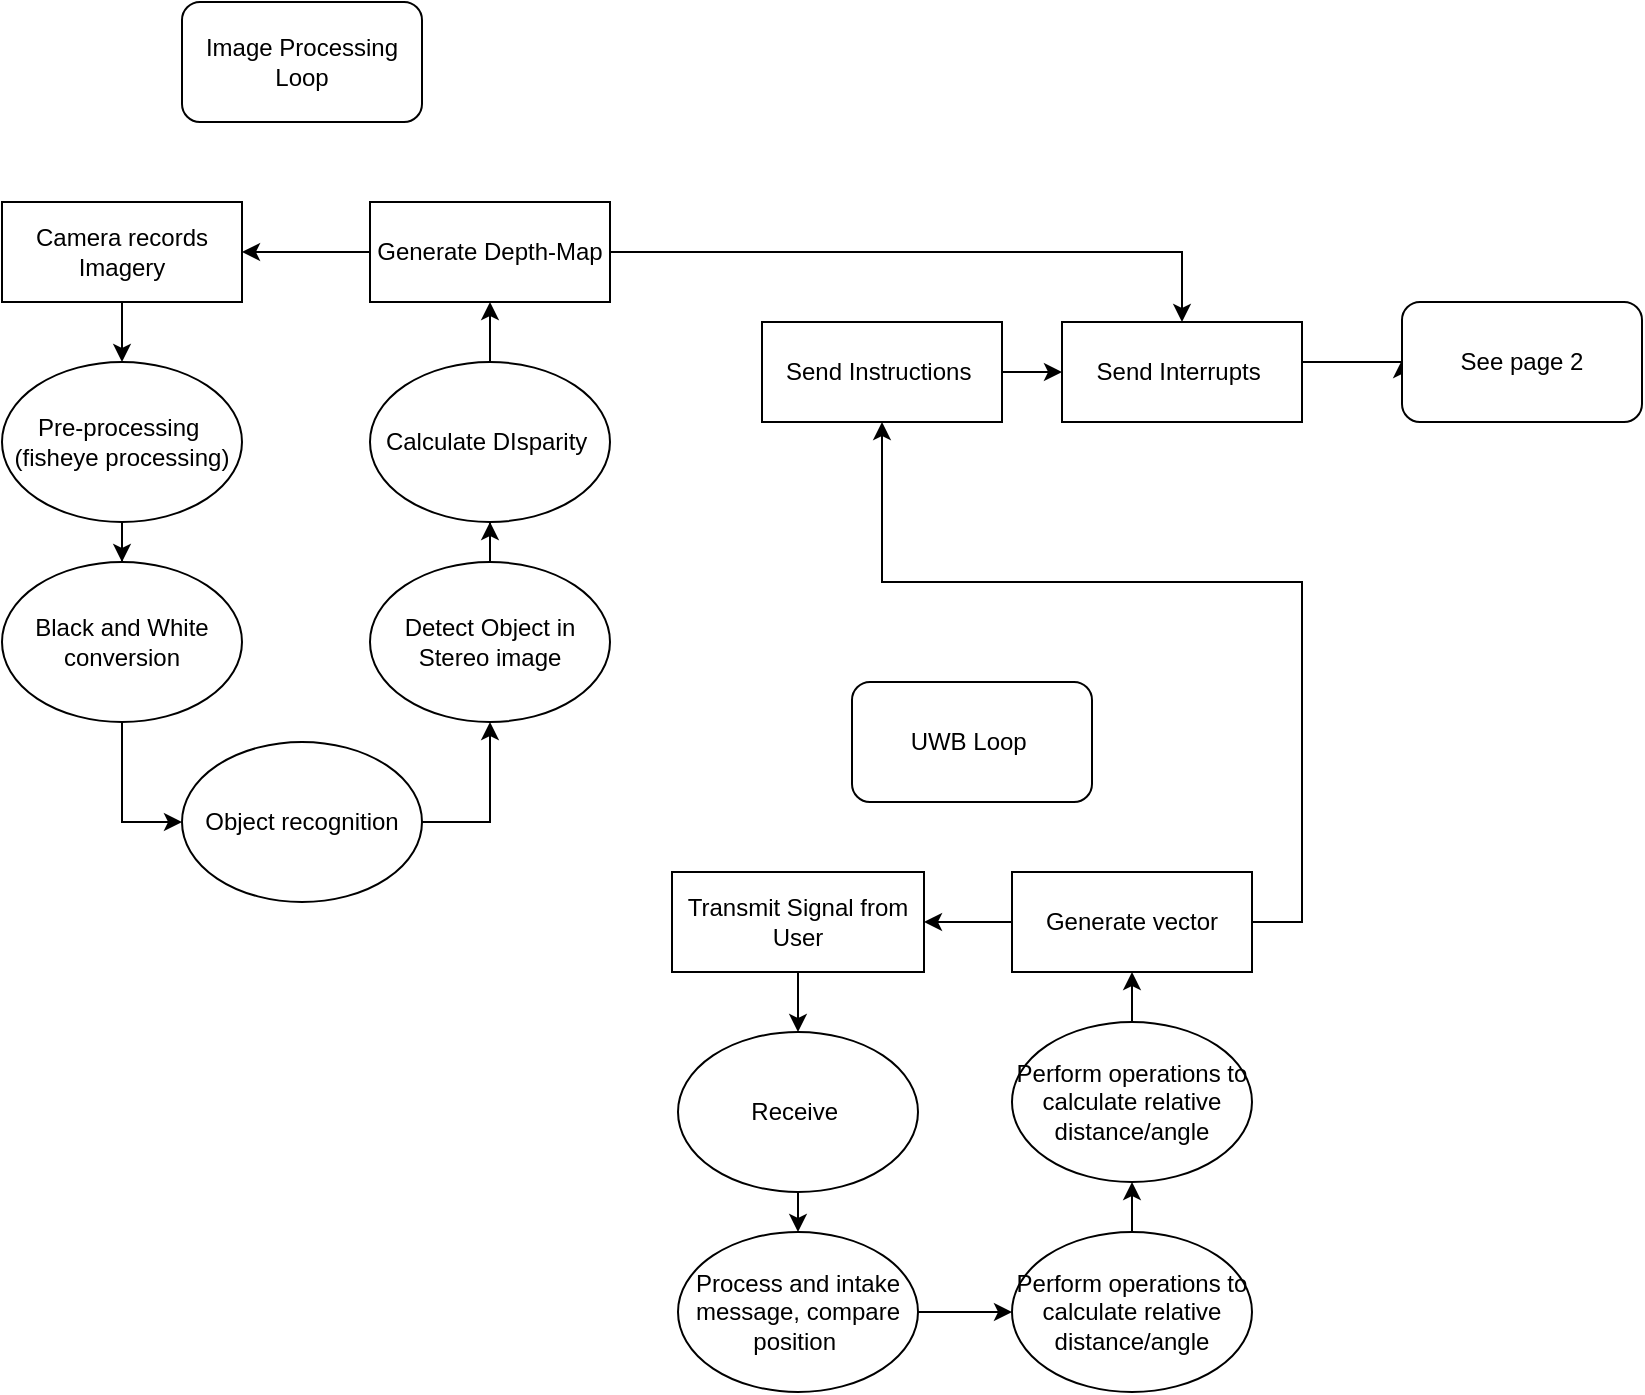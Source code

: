 <mxfile version="26.2.14" pages="2">
  <diagram id="C5RBs43oDa-KdzZeNtuy" name="Page-1">
    <mxGraphModel dx="925" dy="585" grid="1" gridSize="10" guides="1" tooltips="1" connect="1" arrows="1" fold="1" page="1" pageScale="1" pageWidth="827" pageHeight="1169" math="0" shadow="0">
      <root>
        <mxCell id="WIyWlLk6GJQsqaUBKTNV-0" />
        <mxCell id="WIyWlLk6GJQsqaUBKTNV-1" parent="WIyWlLk6GJQsqaUBKTNV-0" />
        <mxCell id="rd_QlPSfM4D5r_hE3z7o-5" value="" style="edgeStyle=orthogonalEdgeStyle;rounded=0;orthogonalLoop=1;jettySize=auto;html=1;" parent="WIyWlLk6GJQsqaUBKTNV-1" source="rd_QlPSfM4D5r_hE3z7o-1" target="rd_QlPSfM4D5r_hE3z7o-4" edge="1">
          <mxGeometry relative="1" as="geometry" />
        </mxCell>
        <mxCell id="rd_QlPSfM4D5r_hE3z7o-1" value="Camera records Imagery" style="rounded=0;whiteSpace=wrap;html=1;" parent="WIyWlLk6GJQsqaUBKTNV-1" vertex="1">
          <mxGeometry x="70" y="120" width="120" height="50" as="geometry" />
        </mxCell>
        <mxCell id="rd_QlPSfM4D5r_hE3z7o-8" value="" style="edgeStyle=orthogonalEdgeStyle;rounded=0;orthogonalLoop=1;jettySize=auto;html=1;" parent="WIyWlLk6GJQsqaUBKTNV-1" source="rd_QlPSfM4D5r_hE3z7o-4" target="rd_QlPSfM4D5r_hE3z7o-7" edge="1">
          <mxGeometry relative="1" as="geometry" />
        </mxCell>
        <mxCell id="rd_QlPSfM4D5r_hE3z7o-4" value="Pre-processing&amp;nbsp;&lt;div&gt;(fisheye processing&lt;span style=&quot;background-color: transparent; color: light-dark(rgb(0, 0, 0), rgb(255, 255, 255));&quot;&gt;)&lt;/span&gt;&lt;/div&gt;" style="ellipse;whiteSpace=wrap;html=1;" parent="WIyWlLk6GJQsqaUBKTNV-1" vertex="1">
          <mxGeometry x="70" y="200" width="120" height="80" as="geometry" />
        </mxCell>
        <mxCell id="rd_QlPSfM4D5r_hE3z7o-26" style="edgeStyle=orthogonalEdgeStyle;rounded=0;orthogonalLoop=1;jettySize=auto;html=1;entryX=0;entryY=0.5;entryDx=0;entryDy=0;" parent="WIyWlLk6GJQsqaUBKTNV-1" source="rd_QlPSfM4D5r_hE3z7o-7" target="rd_QlPSfM4D5r_hE3z7o-11" edge="1">
          <mxGeometry relative="1" as="geometry" />
        </mxCell>
        <mxCell id="rd_QlPSfM4D5r_hE3z7o-7" value="Black and White conversion" style="ellipse;whiteSpace=wrap;html=1;" parent="WIyWlLk6GJQsqaUBKTNV-1" vertex="1">
          <mxGeometry x="70" y="300" width="120" height="80" as="geometry" />
        </mxCell>
        <mxCell id="MH6kXEx2DqcVbVFkg1yE-5" style="edgeStyle=orthogonalEdgeStyle;rounded=0;orthogonalLoop=1;jettySize=auto;html=1;entryX=0.5;entryY=1;entryDx=0;entryDy=0;" parent="WIyWlLk6GJQsqaUBKTNV-1" source="rd_QlPSfM4D5r_hE3z7o-11" target="rd_QlPSfM4D5r_hE3z7o-13" edge="1">
          <mxGeometry relative="1" as="geometry">
            <Array as="points">
              <mxPoint x="314" y="430" />
            </Array>
          </mxGeometry>
        </mxCell>
        <mxCell id="rd_QlPSfM4D5r_hE3z7o-11" value="Object recognition" style="ellipse;whiteSpace=wrap;html=1;" parent="WIyWlLk6GJQsqaUBKTNV-1" vertex="1">
          <mxGeometry x="160" y="390" width="120" height="80" as="geometry" />
        </mxCell>
        <mxCell id="rd_QlPSfM4D5r_hE3z7o-16" value="" style="edgeStyle=orthogonalEdgeStyle;rounded=0;orthogonalLoop=1;jettySize=auto;html=1;" parent="WIyWlLk6GJQsqaUBKTNV-1" source="rd_QlPSfM4D5r_hE3z7o-13" target="rd_QlPSfM4D5r_hE3z7o-15" edge="1">
          <mxGeometry relative="1" as="geometry" />
        </mxCell>
        <mxCell id="rd_QlPSfM4D5r_hE3z7o-13" value="Detect Object in Stereo image" style="ellipse;whiteSpace=wrap;html=1;" parent="WIyWlLk6GJQsqaUBKTNV-1" vertex="1">
          <mxGeometry x="254" y="300" width="120" height="80" as="geometry" />
        </mxCell>
        <mxCell id="rd_QlPSfM4D5r_hE3z7o-20" value="" style="edgeStyle=orthogonalEdgeStyle;rounded=0;orthogonalLoop=1;jettySize=auto;html=1;" parent="WIyWlLk6GJQsqaUBKTNV-1" source="rd_QlPSfM4D5r_hE3z7o-15" target="rd_QlPSfM4D5r_hE3z7o-19" edge="1">
          <mxGeometry relative="1" as="geometry" />
        </mxCell>
        <mxCell id="rd_QlPSfM4D5r_hE3z7o-15" value="Calculate DIsparity&amp;nbsp;" style="ellipse;whiteSpace=wrap;html=1;" parent="WIyWlLk6GJQsqaUBKTNV-1" vertex="1">
          <mxGeometry x="254" y="200" width="120" height="80" as="geometry" />
        </mxCell>
        <mxCell id="U3r4i_t9mM_G8cwDlLlw-13" value="" style="edgeStyle=orthogonalEdgeStyle;rounded=0;orthogonalLoop=1;jettySize=auto;html=1;" parent="WIyWlLk6GJQsqaUBKTNV-1" source="rd_QlPSfM4D5r_hE3z7o-19" target="rd_QlPSfM4D5r_hE3z7o-1" edge="1">
          <mxGeometry relative="1" as="geometry" />
        </mxCell>
        <mxCell id="U3r4i_t9mM_G8cwDlLlw-15" value="" style="edgeStyle=orthogonalEdgeStyle;rounded=0;orthogonalLoop=1;jettySize=auto;html=1;" parent="WIyWlLk6GJQsqaUBKTNV-1" source="rd_QlPSfM4D5r_hE3z7o-19" target="U3r4i_t9mM_G8cwDlLlw-14" edge="1">
          <mxGeometry relative="1" as="geometry" />
        </mxCell>
        <mxCell id="rd_QlPSfM4D5r_hE3z7o-19" value="Generate Depth-Map" style="whiteSpace=wrap;html=1;" parent="WIyWlLk6GJQsqaUBKTNV-1" vertex="1">
          <mxGeometry x="254" y="120" width="120" height="50" as="geometry" />
        </mxCell>
        <mxCell id="rd_QlPSfM4D5r_hE3z7o-25" value="Image Processing Loop" style="rounded=1;whiteSpace=wrap;html=1;" parent="WIyWlLk6GJQsqaUBKTNV-1" vertex="1">
          <mxGeometry x="160" y="20" width="120" height="60" as="geometry" />
        </mxCell>
        <mxCell id="MH6kXEx2DqcVbVFkg1yE-9" value="" style="edgeStyle=orthogonalEdgeStyle;rounded=0;orthogonalLoop=1;jettySize=auto;html=1;" parent="WIyWlLk6GJQsqaUBKTNV-1" source="MH6kXEx2DqcVbVFkg1yE-6" target="MH6kXEx2DqcVbVFkg1yE-8" edge="1">
          <mxGeometry relative="1" as="geometry" />
        </mxCell>
        <mxCell id="MH6kXEx2DqcVbVFkg1yE-6" value="Transmit Signal from User" style="rounded=0;whiteSpace=wrap;html=1;" parent="WIyWlLk6GJQsqaUBKTNV-1" vertex="1">
          <mxGeometry x="405" y="455" width="126" height="50" as="geometry" />
        </mxCell>
        <mxCell id="MH6kXEx2DqcVbVFkg1yE-7" value="UWB Loop&amp;nbsp;" style="rounded=1;whiteSpace=wrap;html=1;" parent="WIyWlLk6GJQsqaUBKTNV-1" vertex="1">
          <mxGeometry x="495" y="360" width="120" height="60" as="geometry" />
        </mxCell>
        <mxCell id="MH6kXEx2DqcVbVFkg1yE-10" style="edgeStyle=orthogonalEdgeStyle;rounded=0;orthogonalLoop=1;jettySize=auto;html=1;" parent="WIyWlLk6GJQsqaUBKTNV-1" source="MH6kXEx2DqcVbVFkg1yE-8" edge="1">
          <mxGeometry relative="1" as="geometry">
            <mxPoint x="468" y="635" as="targetPoint" />
          </mxGeometry>
        </mxCell>
        <mxCell id="MH6kXEx2DqcVbVFkg1yE-8" value="Receive&amp;nbsp;" style="ellipse;whiteSpace=wrap;html=1;" parent="WIyWlLk6GJQsqaUBKTNV-1" vertex="1">
          <mxGeometry x="408" y="535" width="120" height="80" as="geometry" />
        </mxCell>
        <mxCell id="U3r4i_t9mM_G8cwDlLlw-1" style="edgeStyle=orthogonalEdgeStyle;rounded=0;orthogonalLoop=1;jettySize=auto;html=1;" parent="WIyWlLk6GJQsqaUBKTNV-1" source="MH6kXEx2DqcVbVFkg1yE-11" target="U3r4i_t9mM_G8cwDlLlw-0" edge="1">
          <mxGeometry relative="1" as="geometry" />
        </mxCell>
        <mxCell id="MH6kXEx2DqcVbVFkg1yE-11" value="Process and intake message, compare position&amp;nbsp;" style="ellipse;whiteSpace=wrap;html=1;" parent="WIyWlLk6GJQsqaUBKTNV-1" vertex="1">
          <mxGeometry x="408" y="635" width="120" height="80" as="geometry" />
        </mxCell>
        <mxCell id="U3r4i_t9mM_G8cwDlLlw-3" value="" style="edgeStyle=orthogonalEdgeStyle;rounded=0;orthogonalLoop=1;jettySize=auto;html=1;" parent="WIyWlLk6GJQsqaUBKTNV-1" source="U3r4i_t9mM_G8cwDlLlw-0" target="U3r4i_t9mM_G8cwDlLlw-2" edge="1">
          <mxGeometry relative="1" as="geometry" />
        </mxCell>
        <mxCell id="U3r4i_t9mM_G8cwDlLlw-0" value="Perform operations to calculate relative distance/angle" style="ellipse;whiteSpace=wrap;html=1;" parent="WIyWlLk6GJQsqaUBKTNV-1" vertex="1">
          <mxGeometry x="575" y="635" width="120" height="80" as="geometry" />
        </mxCell>
        <mxCell id="U3r4i_t9mM_G8cwDlLlw-22" value="" style="edgeStyle=orthogonalEdgeStyle;rounded=0;orthogonalLoop=1;jettySize=auto;html=1;" parent="WIyWlLk6GJQsqaUBKTNV-1" source="U3r4i_t9mM_G8cwDlLlw-2" target="U3r4i_t9mM_G8cwDlLlw-21" edge="1">
          <mxGeometry relative="1" as="geometry" />
        </mxCell>
        <mxCell id="U3r4i_t9mM_G8cwDlLlw-2" value="Perform operations to calculate relative distance/angle" style="ellipse;whiteSpace=wrap;html=1;" parent="WIyWlLk6GJQsqaUBKTNV-1" vertex="1">
          <mxGeometry x="575" y="530" width="120" height="80" as="geometry" />
        </mxCell>
        <mxCell id="U3r4i_t9mM_G8cwDlLlw-24" value="" style="edgeStyle=orthogonalEdgeStyle;rounded=0;orthogonalLoop=1;jettySize=auto;html=1;" parent="WIyWlLk6GJQsqaUBKTNV-1" source="U3r4i_t9mM_G8cwDlLlw-8" target="U3r4i_t9mM_G8cwDlLlw-14" edge="1">
          <mxGeometry relative="1" as="geometry" />
        </mxCell>
        <mxCell id="U3r4i_t9mM_G8cwDlLlw-8" value="Send Instructions&amp;nbsp;" style="whiteSpace=wrap;html=1;" parent="WIyWlLk6GJQsqaUBKTNV-1" vertex="1">
          <mxGeometry x="450" y="180" width="120" height="50" as="geometry" />
        </mxCell>
        <mxCell id="U3r4i_t9mM_G8cwDlLlw-29" style="edgeStyle=orthogonalEdgeStyle;rounded=0;orthogonalLoop=1;jettySize=auto;html=1;" parent="WIyWlLk6GJQsqaUBKTNV-1" edge="1">
          <mxGeometry relative="1" as="geometry">
            <mxPoint x="770" y="199" as="targetPoint" />
            <mxPoint x="670" y="199" as="sourcePoint" />
            <Array as="points">
              <mxPoint x="720" y="199" />
              <mxPoint x="720" y="200" />
            </Array>
          </mxGeometry>
        </mxCell>
        <mxCell id="U3r4i_t9mM_G8cwDlLlw-14" value="Send Interrupts&amp;nbsp;" style="whiteSpace=wrap;html=1;" parent="WIyWlLk6GJQsqaUBKTNV-1" vertex="1">
          <mxGeometry x="600" y="180" width="120" height="50" as="geometry" />
        </mxCell>
        <mxCell id="U3r4i_t9mM_G8cwDlLlw-23" value="" style="edgeStyle=orthogonalEdgeStyle;rounded=0;orthogonalLoop=1;jettySize=auto;html=1;" parent="WIyWlLk6GJQsqaUBKTNV-1" source="U3r4i_t9mM_G8cwDlLlw-21" edge="1">
          <mxGeometry relative="1" as="geometry">
            <mxPoint x="620" y="480" as="sourcePoint" />
            <mxPoint x="510" y="230" as="targetPoint" />
            <Array as="points">
              <mxPoint x="720" y="480" />
              <mxPoint x="720" y="310" />
              <mxPoint x="510" y="310" />
            </Array>
          </mxGeometry>
        </mxCell>
        <mxCell id="kbq1ii0_WUdbkzGY9dXV-0" value="" style="edgeStyle=orthogonalEdgeStyle;rounded=0;orthogonalLoop=1;jettySize=auto;html=1;" edge="1" parent="WIyWlLk6GJQsqaUBKTNV-1" source="U3r4i_t9mM_G8cwDlLlw-21" target="MH6kXEx2DqcVbVFkg1yE-6">
          <mxGeometry relative="1" as="geometry" />
        </mxCell>
        <mxCell id="U3r4i_t9mM_G8cwDlLlw-21" value="Generate vector" style="whiteSpace=wrap;html=1;" parent="WIyWlLk6GJQsqaUBKTNV-1" vertex="1">
          <mxGeometry x="575" y="455" width="120" height="50" as="geometry" />
        </mxCell>
        <mxCell id="kbq1ii0_WUdbkzGY9dXV-2" value="See page 2" style="rounded=1;whiteSpace=wrap;html=1;" vertex="1" parent="WIyWlLk6GJQsqaUBKTNV-1">
          <mxGeometry x="770" y="170" width="120" height="60" as="geometry" />
        </mxCell>
      </root>
    </mxGraphModel>
  </diagram>
  <diagram id="5HnrpaC7gH8MJDmgx9hy" name="Page-2">
    <mxGraphModel grid="0" page="0" gridSize="10" guides="1" tooltips="1" connect="1" arrows="1" fold="1" pageScale="1" pageWidth="850" pageHeight="1100" math="0" shadow="0">
      <root>
        <mxCell id="0" />
        <mxCell id="1" parent="0" />
        <mxCell id="apyqzhPTssLmpKWB17XJ-2" value="" style="edgeStyle=none;curved=1;rounded=0;orthogonalLoop=1;jettySize=auto;html=1;fontSize=12;startSize=8;endSize=8;" edge="1" parent="1" target="kqEHz3gJD7D6tYrZ2SRy-5">
          <mxGeometry relative="1" as="geometry">
            <mxPoint x="-19" y="-86" as="sourcePoint" />
          </mxGeometry>
        </mxCell>
        <mxCell id="kqEHz3gJD7D6tYrZ2SRy-2" value="HARDWARE DIAGRAM" style="text;html=1;align=center;verticalAlign=middle;resizable=0;points=[];autosize=1;strokeColor=none;fillColor=none;fontSize=16;" parent="1" vertex="1">
          <mxGeometry x="-99" y="-184" width="190" height="31" as="geometry" />
        </mxCell>
        <mxCell id="apyqzhPTssLmpKWB17XJ-11" value="" style="edgeStyle=none;curved=1;rounded=0;orthogonalLoop=1;jettySize=auto;html=1;fontSize=12;startSize=8;endSize=8;" edge="1" parent="1" source="kqEHz3gJD7D6tYrZ2SRy-4">
          <mxGeometry relative="1" as="geometry">
            <mxPoint x="-250" y="-21" as="targetPoint" />
          </mxGeometry>
        </mxCell>
        <mxCell id="kqEHz3gJD7D6tYrZ2SRy-4" value="power drive motors&amp;nbsp;" style="rounded=1;whiteSpace=wrap;html=1;" parent="1" vertex="1">
          <mxGeometry x="-139" y="84" width="120" height="60" as="geometry" />
        </mxCell>
        <mxCell id="apyqzhPTssLmpKWB17XJ-3" value="" style="edgeStyle=none;curved=1;rounded=0;orthogonalLoop=1;jettySize=auto;html=1;fontSize=12;startSize=8;endSize=8;" edge="1" parent="1" source="kqEHz3gJD7D6tYrZ2SRy-5" target="kqEHz3gJD7D6tYrZ2SRy-6">
          <mxGeometry relative="1" as="geometry" />
        </mxCell>
        <mxCell id="apyqzhPTssLmpKWB17XJ-6" value="" style="edgeStyle=none;curved=1;rounded=0;orthogonalLoop=1;jettySize=auto;html=1;fontSize=12;startSize=8;endSize=8;" edge="1" parent="1" source="kqEHz3gJD7D6tYrZ2SRy-5">
          <mxGeometry relative="1" as="geometry">
            <mxPoint x="204" y="-86" as="targetPoint" />
          </mxGeometry>
        </mxCell>
        <mxCell id="kqEHz3gJD7D6tYrZ2SRy-5" value="if obstacle" style="rounded=1;whiteSpace=wrap;html=1;" parent="1" vertex="1">
          <mxGeometry x="37" y="-116" width="120" height="60" as="geometry" />
        </mxCell>
        <mxCell id="apyqzhPTssLmpKWB17XJ-7" value="" style="edgeStyle=none;curved=1;rounded=0;orthogonalLoop=1;jettySize=auto;html=1;fontSize=12;startSize=8;endSize=8;" edge="1" parent="1" source="kqEHz3gJD7D6tYrZ2SRy-6" target="kqEHz3gJD7D6tYrZ2SRy-7">
          <mxGeometry relative="1" as="geometry" />
        </mxCell>
        <mxCell id="kqEHz3gJD7D6tYrZ2SRy-6" value="using calculated path&amp;nbsp;&lt;div&gt;drive steering motors&lt;/div&gt;" style="rounded=1;whiteSpace=wrap;html=1;" parent="1" vertex="1">
          <mxGeometry x="37" y="-21" width="120" height="60" as="geometry" />
        </mxCell>
        <mxCell id="apyqzhPTssLmpKWB17XJ-13" value="" style="edgeStyle=none;curved=1;rounded=0;orthogonalLoop=1;jettySize=auto;html=1;fontSize=12;startSize=8;endSize=8;" edge="1" parent="1" source="kqEHz3gJD7D6tYrZ2SRy-7">
          <mxGeometry relative="1" as="geometry">
            <mxPoint x="93" y="203" as="targetPoint" />
          </mxGeometry>
        </mxCell>
        <mxCell id="kqEHz3gJD7D6tYrZ2SRy-7" value="power drive motors" style="rounded=1;whiteSpace=wrap;html=1;" parent="1" vertex="1">
          <mxGeometry x="37" y="84" width="120" height="60" as="geometry" />
        </mxCell>
        <mxCell id="apyqzhPTssLmpKWB17XJ-1" value="" style="edgeStyle=none;curved=1;rounded=0;orthogonalLoop=1;jettySize=auto;html=1;fontSize=12;startSize=8;endSize=8;" edge="1" parent="1" source="kqEHz3gJD7D6tYrZ2SRy-8">
          <mxGeometry relative="1" as="geometry">
            <mxPoint x="-139" y="-86" as="targetPoint" />
          </mxGeometry>
        </mxCell>
        <mxCell id="kqEHz3gJD7D6tYrZ2SRy-8" value="UWB scan&amp;nbsp;" style="rounded=1;whiteSpace=wrap;html=1;" parent="1" vertex="1">
          <mxGeometry x="-315" y="-116" width="120" height="60" as="geometry" />
        </mxCell>
        <mxCell id="apyqzhPTssLmpKWB17XJ-21" value="" style="edgeStyle=none;curved=1;rounded=0;orthogonalLoop=1;jettySize=auto;html=1;fontSize=12;startSize=8;endSize=8;" edge="1" parent="1" source="apyqzhPTssLmpKWB17XJ-4" target="kqEHz3gJD7D6tYrZ2SRy-4">
          <mxGeometry relative="1" as="geometry" />
        </mxCell>
        <mxCell id="apyqzhPTssLmpKWB17XJ-4" value="if clear&amp;nbsp;" style="rounded=1;whiteSpace=wrap;html=1;" vertex="1" parent="1">
          <mxGeometry x="-136" y="-18" width="120" height="60" as="geometry" />
        </mxCell>
        <mxCell id="apyqzhPTssLmpKWB17XJ-14" value="" style="endArrow=classic;html=1;rounded=0;fontSize=12;startSize=8;endSize=8;curved=1;" edge="1" parent="1">
          <mxGeometry width="50" height="50" relative="1" as="geometry">
            <mxPoint x="90" y="231" as="sourcePoint" />
            <mxPoint x="-270" y="221" as="targetPoint" />
            <Array as="points">
              <mxPoint x="104" y="214" />
            </Array>
          </mxGeometry>
        </mxCell>
        <mxCell id="apyqzhPTssLmpKWB17XJ-15" value="" style="endArrow=classic;html=1;rounded=0;fontSize=12;startSize=8;endSize=8;curved=1;" edge="1" parent="1">
          <mxGeometry width="50" height="50" relative="1" as="geometry">
            <mxPoint x="-275" y="182" as="sourcePoint" />
            <mxPoint x="-267" y="-12" as="targetPoint" />
          </mxGeometry>
        </mxCell>
        <mxCell id="apyqzhPTssLmpKWB17XJ-18" value="&#xa;&lt;span style=&quot;color: rgb(0, 0, 0); font-family: Helvetica; font-size: 12px; font-style: normal; font-variant-ligatures: normal; font-variant-caps: normal; font-weight: 400; letter-spacing: normal; orphans: 2; text-align: center; text-indent: 0px; text-transform: none; widows: 2; word-spacing: 0px; -webkit-text-stroke-width: 0px; white-space: normal; background-color: rgb(236, 236, 236); text-decoration-thickness: initial; text-decoration-style: initial; text-decoration-color: initial; display: inline !important; float: none;&quot;&gt;If stuck&lt;/span&gt;&lt;div style=&quot;forced-color-adjust: none; color: rgb(0, 0, 0); font-family: Helvetica; font-size: 12px; font-style: normal; font-variant-ligatures: normal; font-variant-caps: normal; font-weight: 400; letter-spacing: normal; orphans: 2; text-align: center; text-indent: 0px; text-transform: none; widows: 2; word-spacing: 0px; -webkit-text-stroke-width: 0px; white-space: normal; background-color: rgb(236, 236, 236); text-decoration-thickness: initial; text-decoration-style: initial; text-decoration-color: initial;&quot;&gt;Vibrate transmitter&lt;/div&gt;&#xa;&#xa;" style="shape=hexagon;perimeter=hexagonPerimeter2;whiteSpace=wrap;html=1;fixedSize=1;" vertex="1" parent="1">
          <mxGeometry x="213" y="-122" width="120" height="80" as="geometry" />
        </mxCell>
        <mxCell id="apyqzhPTssLmpKWB17XJ-20" value="" style="edgeStyle=none;curved=1;rounded=0;orthogonalLoop=1;jettySize=auto;html=1;fontSize=12;startSize=8;endSize=8;" edge="1" parent="1" source="apyqzhPTssLmpKWB17XJ-19" target="apyqzhPTssLmpKWB17XJ-4">
          <mxGeometry relative="1" as="geometry" />
        </mxCell>
        <mxCell id="apyqzhPTssLmpKWB17XJ-19" value="visual processing" style="ellipse;whiteSpace=wrap;html=1;" vertex="1" parent="1">
          <mxGeometry x="-139" y="-131" width="120" height="80" as="geometry" />
        </mxCell>
      </root>
    </mxGraphModel>
  </diagram>
</mxfile>
